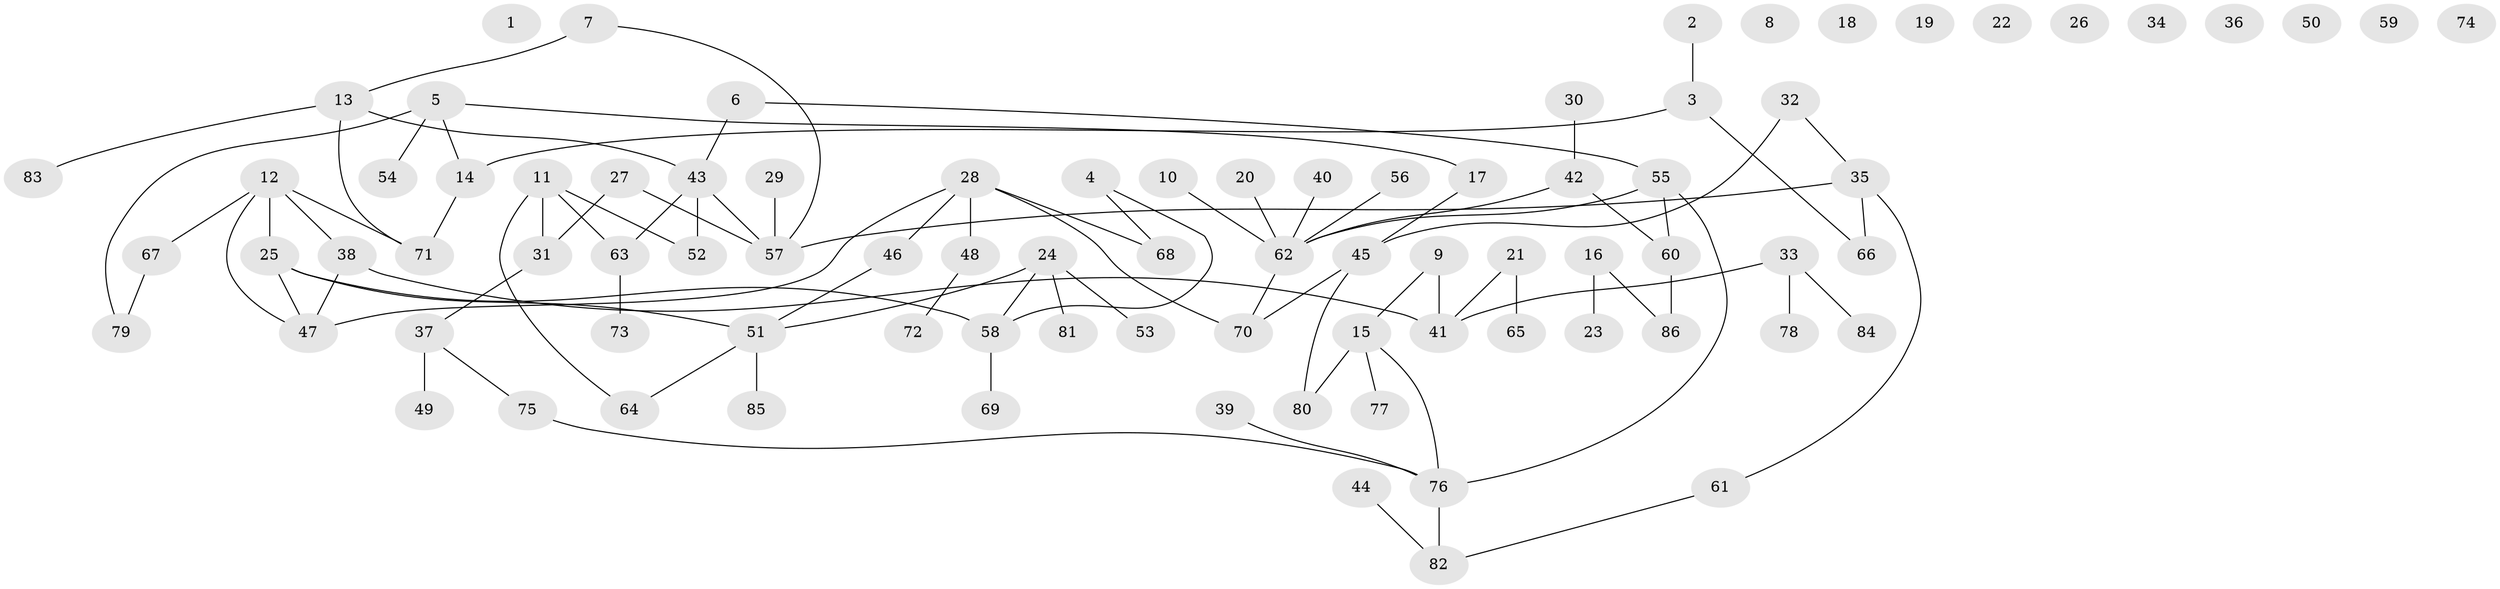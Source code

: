 // Generated by graph-tools (version 1.1) at 2025/25/03/09/25 03:25:16]
// undirected, 86 vertices, 93 edges
graph export_dot {
graph [start="1"]
  node [color=gray90,style=filled];
  1;
  2;
  3;
  4;
  5;
  6;
  7;
  8;
  9;
  10;
  11;
  12;
  13;
  14;
  15;
  16;
  17;
  18;
  19;
  20;
  21;
  22;
  23;
  24;
  25;
  26;
  27;
  28;
  29;
  30;
  31;
  32;
  33;
  34;
  35;
  36;
  37;
  38;
  39;
  40;
  41;
  42;
  43;
  44;
  45;
  46;
  47;
  48;
  49;
  50;
  51;
  52;
  53;
  54;
  55;
  56;
  57;
  58;
  59;
  60;
  61;
  62;
  63;
  64;
  65;
  66;
  67;
  68;
  69;
  70;
  71;
  72;
  73;
  74;
  75;
  76;
  77;
  78;
  79;
  80;
  81;
  82;
  83;
  84;
  85;
  86;
  2 -- 3;
  3 -- 14;
  3 -- 66;
  4 -- 58;
  4 -- 68;
  5 -- 14;
  5 -- 17;
  5 -- 54;
  5 -- 79;
  6 -- 43;
  6 -- 55;
  7 -- 13;
  7 -- 57;
  9 -- 15;
  9 -- 41;
  10 -- 62;
  11 -- 31;
  11 -- 52;
  11 -- 63;
  11 -- 64;
  12 -- 25;
  12 -- 38;
  12 -- 47;
  12 -- 67;
  12 -- 71;
  13 -- 43;
  13 -- 71;
  13 -- 83;
  14 -- 71;
  15 -- 76;
  15 -- 77;
  15 -- 80;
  16 -- 23;
  16 -- 86;
  17 -- 45;
  20 -- 62;
  21 -- 41;
  21 -- 65;
  24 -- 51;
  24 -- 53;
  24 -- 58;
  24 -- 81;
  25 -- 47;
  25 -- 51;
  25 -- 58;
  27 -- 31;
  27 -- 57;
  28 -- 46;
  28 -- 47;
  28 -- 48;
  28 -- 68;
  28 -- 70;
  29 -- 57;
  30 -- 42;
  31 -- 37;
  32 -- 35;
  32 -- 45;
  33 -- 41;
  33 -- 78;
  33 -- 84;
  35 -- 57;
  35 -- 61;
  35 -- 66;
  37 -- 49;
  37 -- 75;
  38 -- 41;
  38 -- 47;
  39 -- 76;
  40 -- 62;
  42 -- 60;
  42 -- 62;
  43 -- 52;
  43 -- 57;
  43 -- 63;
  44 -- 82;
  45 -- 70;
  45 -- 80;
  46 -- 51;
  48 -- 72;
  51 -- 64;
  51 -- 85;
  55 -- 60;
  55 -- 62;
  55 -- 76;
  56 -- 62;
  58 -- 69;
  60 -- 86;
  61 -- 82;
  62 -- 70;
  63 -- 73;
  67 -- 79;
  75 -- 76;
  76 -- 82;
}
